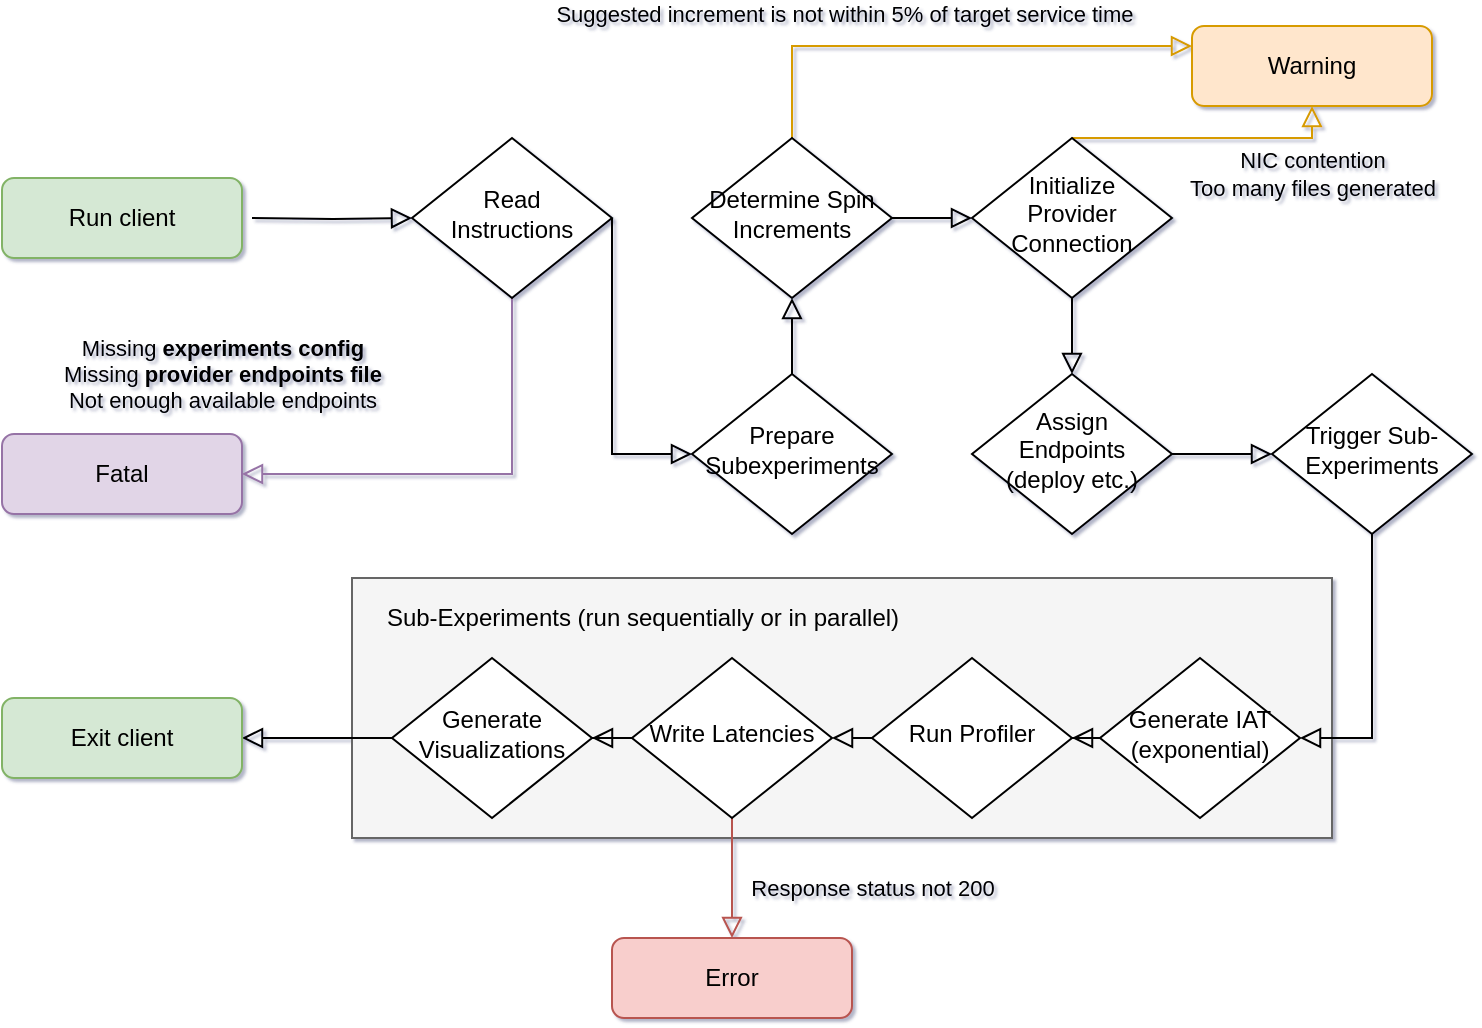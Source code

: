 <mxfile version="13.10.1" type="device"><diagram id="C5RBs43oDa-KdzZeNtuy" name="Page-1"><mxGraphModel dx="1185" dy="615" grid="1" gridSize="10" guides="1" tooltips="1" connect="1" arrows="1" fold="1" page="1" pageScale="1" pageWidth="413" pageHeight="291" background="none" math="0" shadow="1"><root><mxCell id="WIyWlLk6GJQsqaUBKTNV-0"/><mxCell id="WIyWlLk6GJQsqaUBKTNV-1" parent="WIyWlLk6GJQsqaUBKTNV-0"/><mxCell id="KSvsu2CtfVxkcDCKyASH-26" value="&lt;div align=&quot;left&quot;&gt;&lt;br&gt;&lt;/div&gt;" style="rounded=0;whiteSpace=wrap;html=1;labelBackgroundColor=none;fillColor=#f5f5f5;strokeColor=#666666;fontColor=#333333;" parent="WIyWlLk6GJQsqaUBKTNV-1" vertex="1"><mxGeometry x="220" y="302" width="490" height="130" as="geometry"/></mxCell><mxCell id="WIyWlLk6GJQsqaUBKTNV-2" value="" style="rounded=0;html=1;jettySize=auto;orthogonalLoop=1;fontSize=11;endArrow=block;endFill=0;endSize=8;strokeWidth=1;shadow=0;labelBackgroundColor=none;edgeStyle=orthogonalEdgeStyle;entryX=0;entryY=0.5;entryDx=0;entryDy=0;" parent="WIyWlLk6GJQsqaUBKTNV-1" target="WIyWlLk6GJQsqaUBKTNV-6" edge="1"><mxGeometry relative="1" as="geometry"><mxPoint x="170" y="122" as="sourcePoint"/></mxGeometry></mxCell><mxCell id="WIyWlLk6GJQsqaUBKTNV-3" value="Run client" style="rounded=1;whiteSpace=wrap;html=1;fontSize=12;glass=0;strokeWidth=1;shadow=0;fillColor=#d5e8d4;strokeColor=#82b366;" parent="WIyWlLk6GJQsqaUBKTNV-1" vertex="1"><mxGeometry x="45" y="102" width="120" height="40" as="geometry"/></mxCell><mxCell id="WIyWlLk6GJQsqaUBKTNV-5" value="Missing &lt;b&gt;experiments config&lt;/b&gt;&lt;div&gt;Missing &lt;b&gt;provider endpoints file&lt;/b&gt;&lt;br&gt;&lt;/div&gt;&lt;div&gt;Not enough available endpoints&lt;br&gt;&lt;/div&gt;" style="edgeStyle=orthogonalEdgeStyle;rounded=0;html=1;jettySize=auto;orthogonalLoop=1;fontSize=11;endArrow=block;endFill=0;endSize=8;strokeWidth=1;shadow=0;labelBackgroundColor=none;entryX=1;entryY=0.5;entryDx=0;entryDy=0;exitX=0.5;exitY=1;exitDx=0;exitDy=0;fillColor=#e1d5e7;strokeColor=#9673a6;" parent="WIyWlLk6GJQsqaUBKTNV-1" source="WIyWlLk6GJQsqaUBKTNV-6" target="WIyWlLk6GJQsqaUBKTNV-7" edge="1"><mxGeometry x="1" y="-51" relative="1" as="geometry"><mxPoint x="-10" y="1" as="offset"/><mxPoint x="180" y="242" as="targetPoint"/><Array as="points"><mxPoint x="300" y="250"/></Array></mxGeometry></mxCell><mxCell id="KSvsu2CtfVxkcDCKyASH-5" value="&lt;div&gt;NIC contention&lt;/div&gt;&lt;div&gt;Too many files generated&lt;br&gt;&lt;/div&gt;" style="edgeStyle=orthogonalEdgeStyle;rounded=0;orthogonalLoop=1;jettySize=auto;html=1;labelBackgroundColor=none;endArrow=block;endFill=0;endSize=8;startSize=8;entryX=0.5;entryY=1;entryDx=0;entryDy=0;exitX=0.5;exitY=0;exitDx=0;exitDy=0;fillColor=#ffe6cc;strokeColor=#d79b00;" parent="WIyWlLk6GJQsqaUBKTNV-1" source="y24hD-Mjftl8iTt6s3dV-3" target="KSvsu2CtfVxkcDCKyASH-3" edge="1"><mxGeometry x="0.765" y="-18" relative="1" as="geometry"><Array as="points"><mxPoint x="700" y="82"/></Array><mxPoint x="-18" y="18" as="offset"/><mxPoint x="610" y="180" as="sourcePoint"/></mxGeometry></mxCell><mxCell id="KSvsu2CtfVxkcDCKyASH-31" value="" style="edgeStyle=orthogonalEdgeStyle;rounded=0;orthogonalLoop=1;jettySize=auto;html=1;labelBackgroundColor=none;startSize=8;endArrow=block;endFill=0;endSize=8;fontColor=#000000;entryX=0;entryY=0.5;entryDx=0;entryDy=0;exitX=1;exitY=0.5;exitDx=0;exitDy=0;" parent="WIyWlLk6GJQsqaUBKTNV-1" source="WIyWlLk6GJQsqaUBKTNV-6" target="KSvsu2CtfVxkcDCKyASH-7" edge="1"><mxGeometry relative="1" as="geometry"><Array as="points"><mxPoint x="350" y="122"/><mxPoint x="350" y="212"/></Array></mxGeometry></mxCell><mxCell id="WIyWlLk6GJQsqaUBKTNV-6" value="Read Instructions" style="rhombus;whiteSpace=wrap;html=1;shadow=0;fontFamily=Helvetica;fontSize=12;align=center;strokeWidth=1;spacing=6;spacingTop=-4;" parent="WIyWlLk6GJQsqaUBKTNV-1" vertex="1"><mxGeometry x="250" y="82" width="100" height="80" as="geometry"/></mxCell><mxCell id="WIyWlLk6GJQsqaUBKTNV-7" value="Fatal" style="rounded=1;whiteSpace=wrap;html=1;fontSize=12;glass=0;strokeWidth=1;shadow=0;fillColor=#e1d5e7;strokeColor=#9673a6;" parent="WIyWlLk6GJQsqaUBKTNV-1" vertex="1"><mxGeometry x="45" y="230" width="120" height="40" as="geometry"/></mxCell><mxCell id="KSvsu2CtfVxkcDCKyASH-17" value="" style="edgeStyle=orthogonalEdgeStyle;rounded=0;orthogonalLoop=1;jettySize=auto;html=1;labelBackgroundColor=none;startSize=8;endArrow=block;endFill=0;endSize=8;fontColor=#000000;exitX=0.5;exitY=1;exitDx=0;exitDy=0;entryX=1;entryY=0.5;entryDx=0;entryDy=0;" parent="WIyWlLk6GJQsqaUBKTNV-1" source="WIyWlLk6GJQsqaUBKTNV-10" target="KSvsu2CtfVxkcDCKyASH-16" edge="1"><mxGeometry relative="1" as="geometry"><mxPoint x="730" y="302" as="sourcePoint"/><Array as="points"><mxPoint x="730" y="382"/></Array></mxGeometry></mxCell><mxCell id="WIyWlLk6GJQsqaUBKTNV-10" value="Trigger Sub-Experiments" style="rhombus;whiteSpace=wrap;html=1;shadow=0;fontFamily=Helvetica;fontSize=12;align=center;strokeWidth=1;spacing=6;spacingTop=-4;" parent="WIyWlLk6GJQsqaUBKTNV-1" vertex="1"><mxGeometry x="680" y="200" width="100" height="80" as="geometry"/></mxCell><mxCell id="KSvsu2CtfVxkcDCKyASH-2" value="Error" style="rounded=1;whiteSpace=wrap;html=1;fontSize=12;glass=0;strokeWidth=1;shadow=0;fillColor=#f8cecc;strokeColor=#b85450;" parent="WIyWlLk6GJQsqaUBKTNV-1" vertex="1"><mxGeometry x="350" y="482" width="120" height="40" as="geometry"/></mxCell><mxCell id="KSvsu2CtfVxkcDCKyASH-3" value="Warning" style="rounded=1;whiteSpace=wrap;html=1;fontSize=12;glass=0;strokeWidth=1;shadow=0;labelBackgroundColor=none;fillColor=#ffe6cc;strokeColor=#d79b00;" parent="WIyWlLk6GJQsqaUBKTNV-1" vertex="1"><mxGeometry x="640" y="26" width="120" height="40" as="geometry"/></mxCell><mxCell id="KSvsu2CtfVxkcDCKyASH-9" value="" style="edgeStyle=orthogonalEdgeStyle;rounded=0;orthogonalLoop=1;jettySize=auto;html=1;labelBackgroundColor=none;fontColor=#000000;endArrow=block;endFill=0;endSize=8;startSize=8;exitX=0.5;exitY=0;exitDx=0;exitDy=0;entryX=0.5;entryY=1;entryDx=0;entryDy=0;" parent="WIyWlLk6GJQsqaUBKTNV-1" source="KSvsu2CtfVxkcDCKyASH-7" target="y24hD-Mjftl8iTt6s3dV-0" edge="1"><mxGeometry relative="1" as="geometry"><Array as="points"/></mxGeometry></mxCell><mxCell id="KSvsu2CtfVxkcDCKyASH-13" value="Suggested increment is not within 5% of target service time" style="edgeStyle=orthogonalEdgeStyle;rounded=0;orthogonalLoop=1;jettySize=auto;html=1;labelBackgroundColor=none;startSize=8;endArrow=block;endFill=0;endSize=8;fontColor=#000000;entryX=0;entryY=0.25;entryDx=0;entryDy=0;exitX=0.5;exitY=0;exitDx=0;exitDy=0;fillColor=#ffe6cc;strokeColor=#d79b00;" parent="WIyWlLk6GJQsqaUBKTNV-1" edge="1" target="KSvsu2CtfVxkcDCKyASH-3" source="y24hD-Mjftl8iTt6s3dV-0"><mxGeometry x="-0.416" y="16" relative="1" as="geometry"><mxPoint x="510" y="172" as="sourcePoint"/><mxPoint x="510" y="102" as="targetPoint"/><mxPoint as="offset"/></mxGeometry></mxCell><mxCell id="KSvsu2CtfVxkcDCKyASH-7" value="Prepare Subexperiments" style="rhombus;whiteSpace=wrap;html=1;shadow=0;fontFamily=Helvetica;fontSize=12;align=center;strokeWidth=1;spacing=6;spacingTop=-4;" parent="WIyWlLk6GJQsqaUBKTNV-1" vertex="1"><mxGeometry x="390" y="200" width="100" height="80" as="geometry"/></mxCell><mxCell id="KSvsu2CtfVxkcDCKyASH-23" value="" style="edgeStyle=orthogonalEdgeStyle;rounded=0;orthogonalLoop=1;jettySize=auto;html=1;labelBackgroundColor=none;startSize=8;endArrow=block;endFill=0;endSize=8;fontColor=#000000;" parent="WIyWlLk6GJQsqaUBKTNV-1" source="KSvsu2CtfVxkcDCKyASH-16" target="KSvsu2CtfVxkcDCKyASH-21" edge="1"><mxGeometry relative="1" as="geometry"/></mxCell><mxCell id="KSvsu2CtfVxkcDCKyASH-16" value="Generate IAT (exponential)" style="rhombus;whiteSpace=wrap;html=1;shadow=0;fontFamily=Helvetica;fontSize=12;align=center;strokeWidth=1;spacing=6;spacingTop=-4;" parent="WIyWlLk6GJQsqaUBKTNV-1" vertex="1"><mxGeometry x="594" y="342" width="100" height="80" as="geometry"/></mxCell><mxCell id="KSvsu2CtfVxkcDCKyASH-25" value="" style="edgeStyle=orthogonalEdgeStyle;rounded=0;orthogonalLoop=1;jettySize=auto;html=1;labelBackgroundColor=none;startSize=8;endArrow=block;endFill=0;endSize=8;fontColor=#000000;exitX=0;exitY=0.5;exitDx=0;exitDy=0;entryX=1;entryY=0.5;entryDx=0;entryDy=0;" parent="WIyWlLk6GJQsqaUBKTNV-1" source="KSvsu2CtfVxkcDCKyASH-21" target="KSvsu2CtfVxkcDCKyASH-24" edge="1"><mxGeometry relative="1" as="geometry"><Array as="points"><mxPoint x="480" y="382"/><mxPoint x="480" y="382"/></Array></mxGeometry></mxCell><mxCell id="KSvsu2CtfVxkcDCKyASH-21" value="Run Profiler" style="rhombus;whiteSpace=wrap;html=1;shadow=0;fontFamily=Helvetica;fontSize=12;align=center;strokeWidth=1;spacing=6;spacingTop=-4;" parent="WIyWlLk6GJQsqaUBKTNV-1" vertex="1"><mxGeometry x="480" y="342" width="100" height="80" as="geometry"/></mxCell><mxCell id="KSvsu2CtfVxkcDCKyASH-35" value="Response status not 200" style="edgeStyle=orthogonalEdgeStyle;rounded=0;sketch=0;orthogonalLoop=1;jettySize=auto;html=1;labelBackgroundColor=none;startSize=8;endArrow=block;endFill=0;endSize=8;fontColor=#000000;fillColor=#f8cecc;strokeColor=#b85450;" parent="WIyWlLk6GJQsqaUBKTNV-1" source="KSvsu2CtfVxkcDCKyASH-24" target="KSvsu2CtfVxkcDCKyASH-2" edge="1"><mxGeometry x="0.143" y="70" relative="1" as="geometry"><mxPoint as="offset"/></mxGeometry></mxCell><mxCell id="KSvsu2CtfVxkcDCKyASH-36" value="" style="edgeStyle=orthogonalEdgeStyle;rounded=0;sketch=0;orthogonalLoop=1;jettySize=auto;html=1;labelBackgroundColor=none;startSize=8;endArrow=block;endFill=0;endSize=8;fontColor=#000000;" parent="WIyWlLk6GJQsqaUBKTNV-1" source="KSvsu2CtfVxkcDCKyASH-24" target="KSvsu2CtfVxkcDCKyASH-34" edge="1"><mxGeometry relative="1" as="geometry"/></mxCell><mxCell id="KSvsu2CtfVxkcDCKyASH-24" value="Write Latencies" style="rhombus;whiteSpace=wrap;html=1;shadow=0;fontFamily=Helvetica;fontSize=12;align=center;strokeWidth=1;spacing=6;spacingTop=-4;" parent="WIyWlLk6GJQsqaUBKTNV-1" vertex="1"><mxGeometry x="360" y="342" width="100" height="80" as="geometry"/></mxCell><mxCell id="KSvsu2CtfVxkcDCKyASH-32" value="Sub-Experiments (run sequentially or in parallel)" style="text;html=1;align=center;verticalAlign=middle;resizable=0;points=[];autosize=1;fontColor=#000000;" parent="WIyWlLk6GJQsqaUBKTNV-1" vertex="1"><mxGeometry x="230" y="312" width="270" height="20" as="geometry"/></mxCell><mxCell id="y24hD-Mjftl8iTt6s3dV-5" value="" style="edgeStyle=orthogonalEdgeStyle;rounded=0;orthogonalLoop=1;jettySize=auto;html=1;startSize=8;endArrow=block;endFill=0;endSize=8;" edge="1" parent="WIyWlLk6GJQsqaUBKTNV-1" source="KSvsu2CtfVxkcDCKyASH-34" target="y24hD-Mjftl8iTt6s3dV-4"><mxGeometry relative="1" as="geometry"/></mxCell><mxCell id="KSvsu2CtfVxkcDCKyASH-34" value="Generate Visualizations" style="rhombus;whiteSpace=wrap;html=1;shadow=0;fontFamily=Helvetica;fontSize=12;align=center;strokeWidth=1;spacing=6;spacingTop=-4;" parent="WIyWlLk6GJQsqaUBKTNV-1" vertex="1"><mxGeometry x="240" y="342" width="100" height="80" as="geometry"/></mxCell><mxCell id="y24hD-Mjftl8iTt6s3dV-8" value="" style="edgeStyle=orthogonalEdgeStyle;rounded=0;orthogonalLoop=1;jettySize=auto;html=1;startSize=8;endArrow=block;endFill=0;endSize=8;" edge="1" parent="WIyWlLk6GJQsqaUBKTNV-1" source="y24hD-Mjftl8iTt6s3dV-0" target="y24hD-Mjftl8iTt6s3dV-3"><mxGeometry relative="1" as="geometry"/></mxCell><mxCell id="y24hD-Mjftl8iTt6s3dV-0" value="Determine Spin Increments" style="rhombus;whiteSpace=wrap;html=1;shadow=0;fontFamily=Helvetica;fontSize=12;align=center;strokeWidth=1;spacing=6;spacingTop=-4;" vertex="1" parent="WIyWlLk6GJQsqaUBKTNV-1"><mxGeometry x="390" y="82" width="100" height="80" as="geometry"/></mxCell><mxCell id="y24hD-Mjftl8iTt6s3dV-6" value="" style="edgeStyle=orthogonalEdgeStyle;rounded=0;orthogonalLoop=1;jettySize=auto;html=1;startSize=8;endArrow=block;endFill=0;endSize=8;" edge="1" parent="WIyWlLk6GJQsqaUBKTNV-1" source="y24hD-Mjftl8iTt6s3dV-2" target="WIyWlLk6GJQsqaUBKTNV-10"><mxGeometry relative="1" as="geometry"/></mxCell><mxCell id="y24hD-Mjftl8iTt6s3dV-2" value="Assign Endpoints (deploy etc.)" style="rhombus;whiteSpace=wrap;html=1;shadow=0;fontFamily=Helvetica;fontSize=12;align=center;strokeWidth=1;spacing=6;spacingTop=-4;" vertex="1" parent="WIyWlLk6GJQsqaUBKTNV-1"><mxGeometry x="530" y="200" width="100" height="80" as="geometry"/></mxCell><mxCell id="y24hD-Mjftl8iTt6s3dV-7" value="" style="edgeStyle=orthogonalEdgeStyle;rounded=0;orthogonalLoop=1;jettySize=auto;html=1;startSize=8;endArrow=block;endFill=0;endSize=8;" edge="1" parent="WIyWlLk6GJQsqaUBKTNV-1" source="y24hD-Mjftl8iTt6s3dV-3" target="y24hD-Mjftl8iTt6s3dV-2"><mxGeometry relative="1" as="geometry"/></mxCell><mxCell id="y24hD-Mjftl8iTt6s3dV-3" value="Initialize Provider Connection" style="rhombus;whiteSpace=wrap;html=1;shadow=0;fontFamily=Helvetica;fontSize=12;align=center;strokeWidth=1;spacing=6;spacingTop=-4;" vertex="1" parent="WIyWlLk6GJQsqaUBKTNV-1"><mxGeometry x="530" y="82" width="100" height="80" as="geometry"/></mxCell><mxCell id="y24hD-Mjftl8iTt6s3dV-4" value="Exit client" style="rounded=1;whiteSpace=wrap;html=1;fontSize=12;glass=0;strokeWidth=1;shadow=0;fillColor=#d5e8d4;strokeColor=#82b366;" vertex="1" parent="WIyWlLk6GJQsqaUBKTNV-1"><mxGeometry x="45" y="362" width="120" height="40" as="geometry"/></mxCell></root></mxGraphModel></diagram></mxfile>